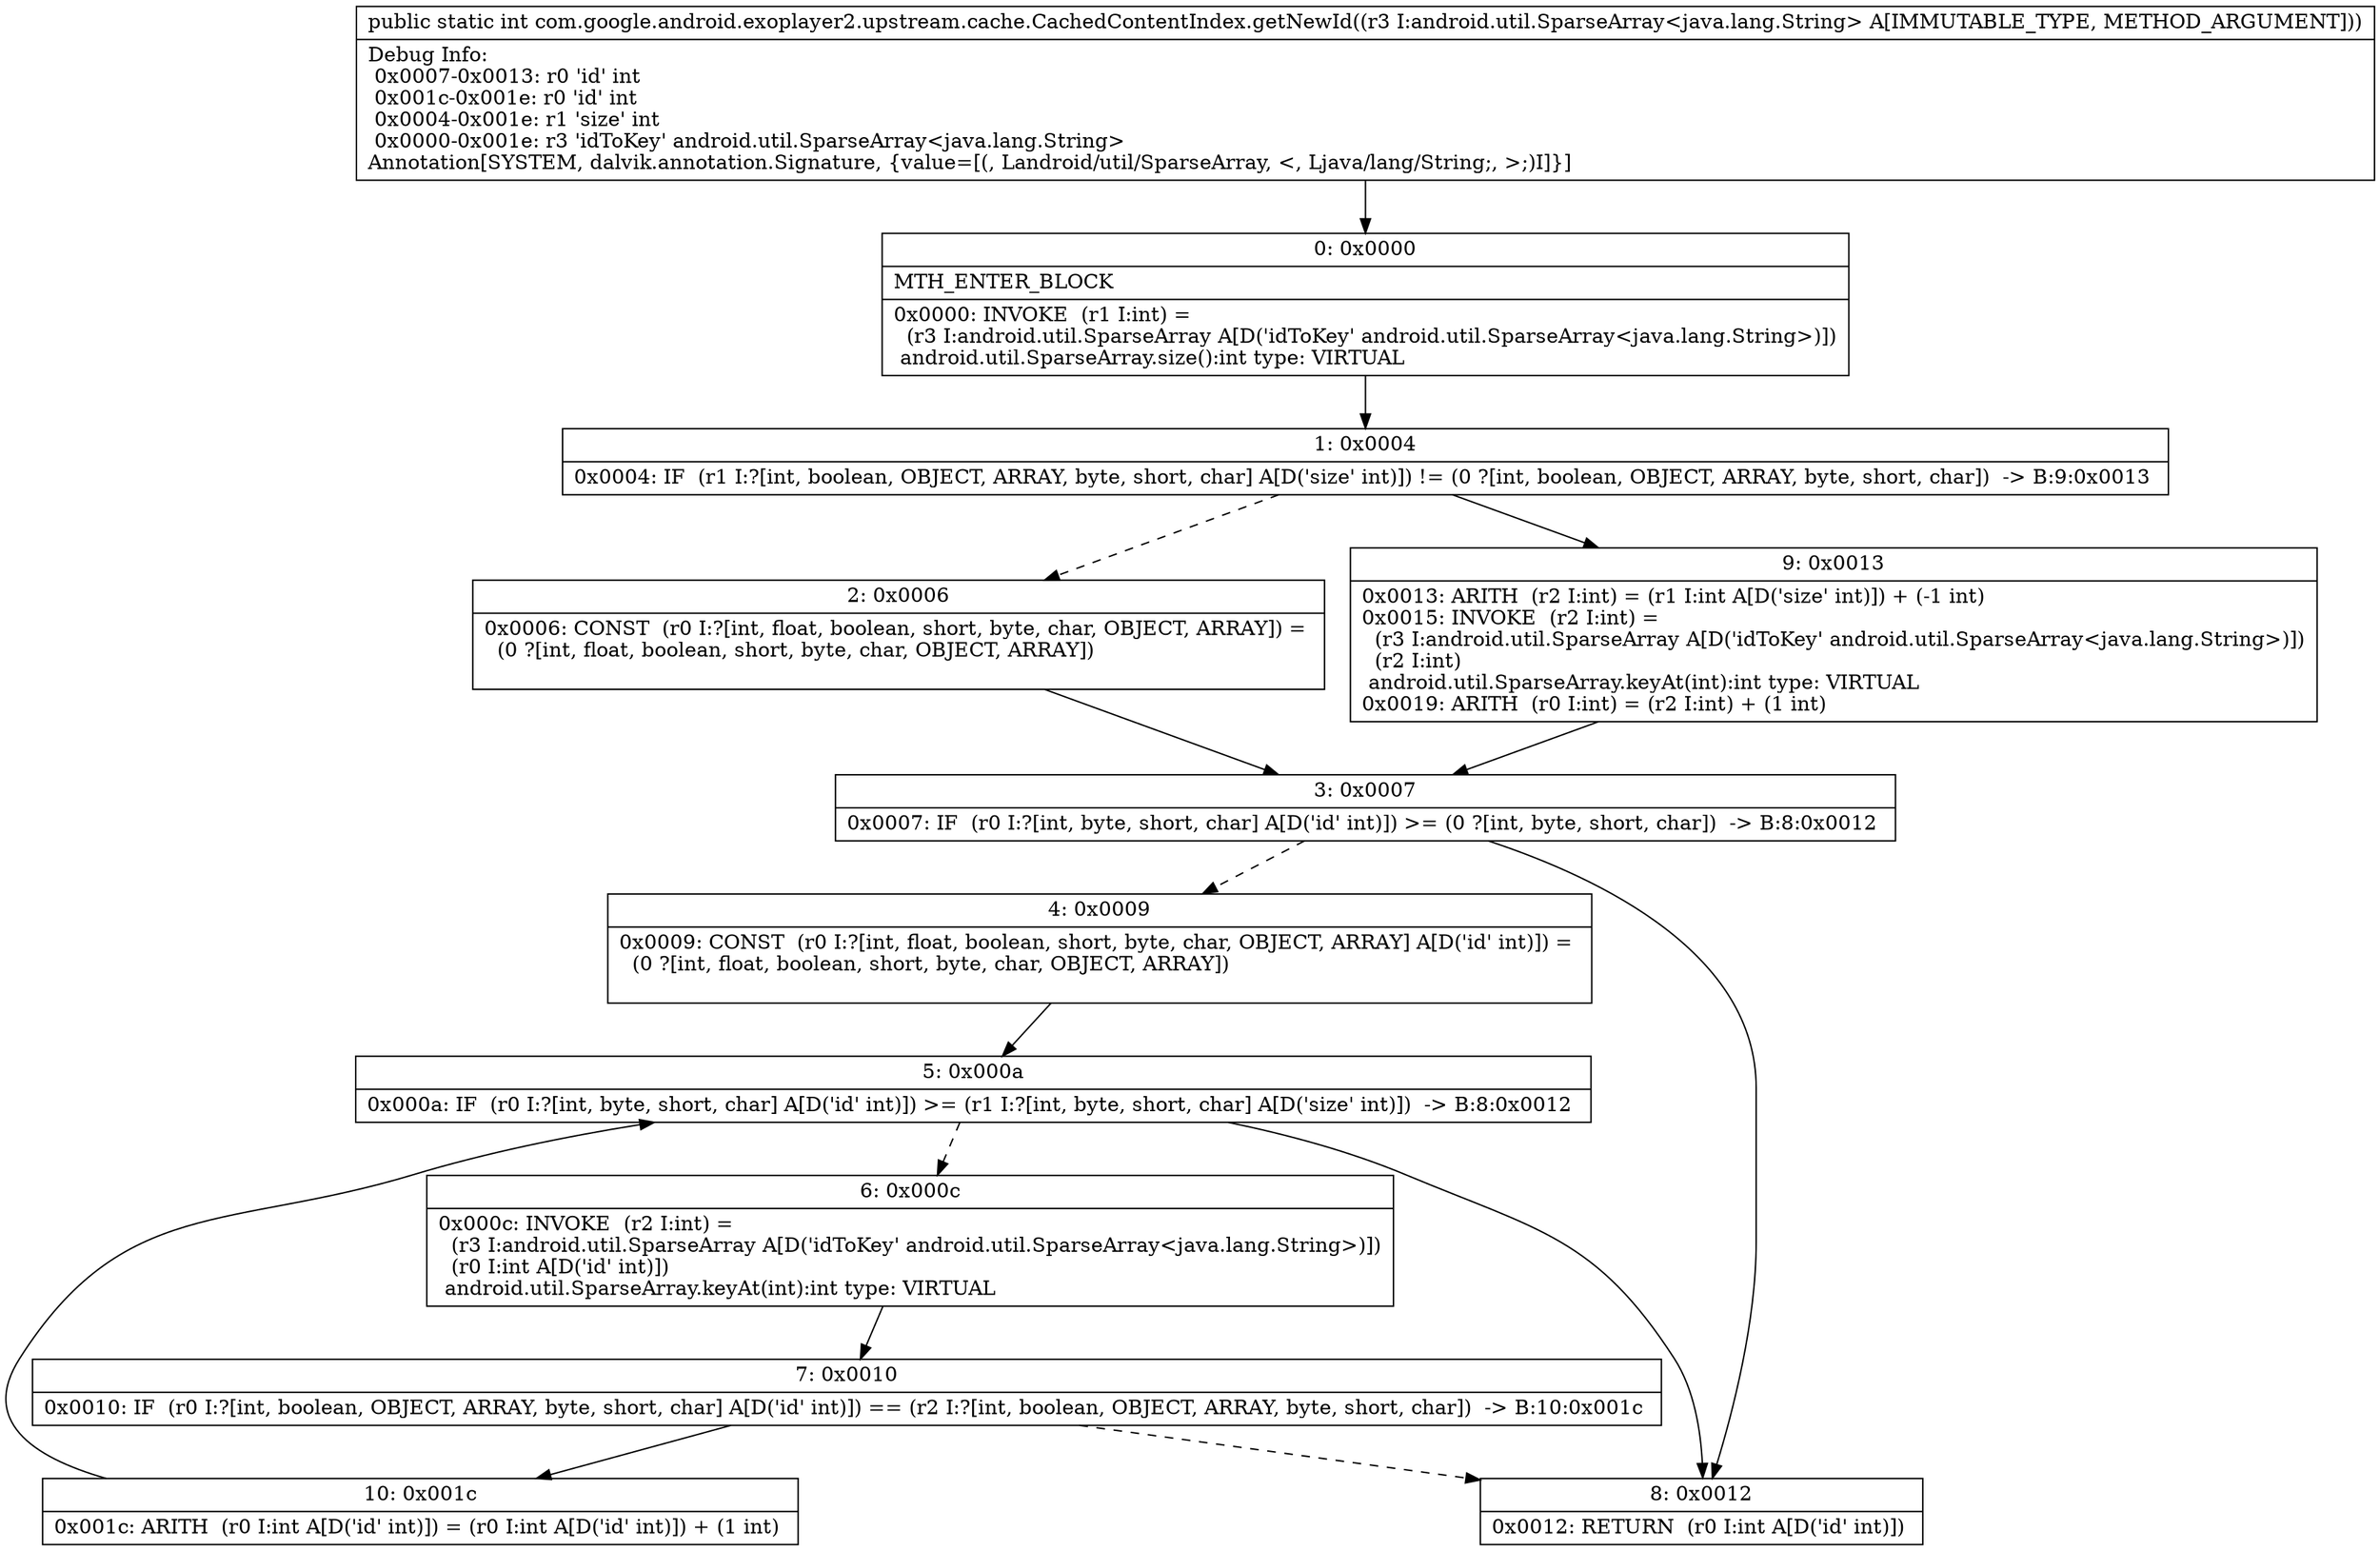 digraph "CFG forcom.google.android.exoplayer2.upstream.cache.CachedContentIndex.getNewId(Landroid\/util\/SparseArray;)I" {
Node_0 [shape=record,label="{0\:\ 0x0000|MTH_ENTER_BLOCK\l|0x0000: INVOKE  (r1 I:int) = \l  (r3 I:android.util.SparseArray A[D('idToKey' android.util.SparseArray\<java.lang.String\>)])\l android.util.SparseArray.size():int type: VIRTUAL \l}"];
Node_1 [shape=record,label="{1\:\ 0x0004|0x0004: IF  (r1 I:?[int, boolean, OBJECT, ARRAY, byte, short, char] A[D('size' int)]) != (0 ?[int, boolean, OBJECT, ARRAY, byte, short, char])  \-\> B:9:0x0013 \l}"];
Node_2 [shape=record,label="{2\:\ 0x0006|0x0006: CONST  (r0 I:?[int, float, boolean, short, byte, char, OBJECT, ARRAY]) = \l  (0 ?[int, float, boolean, short, byte, char, OBJECT, ARRAY])\l \l}"];
Node_3 [shape=record,label="{3\:\ 0x0007|0x0007: IF  (r0 I:?[int, byte, short, char] A[D('id' int)]) \>= (0 ?[int, byte, short, char])  \-\> B:8:0x0012 \l}"];
Node_4 [shape=record,label="{4\:\ 0x0009|0x0009: CONST  (r0 I:?[int, float, boolean, short, byte, char, OBJECT, ARRAY] A[D('id' int)]) = \l  (0 ?[int, float, boolean, short, byte, char, OBJECT, ARRAY])\l \l}"];
Node_5 [shape=record,label="{5\:\ 0x000a|0x000a: IF  (r0 I:?[int, byte, short, char] A[D('id' int)]) \>= (r1 I:?[int, byte, short, char] A[D('size' int)])  \-\> B:8:0x0012 \l}"];
Node_6 [shape=record,label="{6\:\ 0x000c|0x000c: INVOKE  (r2 I:int) = \l  (r3 I:android.util.SparseArray A[D('idToKey' android.util.SparseArray\<java.lang.String\>)])\l  (r0 I:int A[D('id' int)])\l android.util.SparseArray.keyAt(int):int type: VIRTUAL \l}"];
Node_7 [shape=record,label="{7\:\ 0x0010|0x0010: IF  (r0 I:?[int, boolean, OBJECT, ARRAY, byte, short, char] A[D('id' int)]) == (r2 I:?[int, boolean, OBJECT, ARRAY, byte, short, char])  \-\> B:10:0x001c \l}"];
Node_8 [shape=record,label="{8\:\ 0x0012|0x0012: RETURN  (r0 I:int A[D('id' int)]) \l}"];
Node_9 [shape=record,label="{9\:\ 0x0013|0x0013: ARITH  (r2 I:int) = (r1 I:int A[D('size' int)]) + (\-1 int) \l0x0015: INVOKE  (r2 I:int) = \l  (r3 I:android.util.SparseArray A[D('idToKey' android.util.SparseArray\<java.lang.String\>)])\l  (r2 I:int)\l android.util.SparseArray.keyAt(int):int type: VIRTUAL \l0x0019: ARITH  (r0 I:int) = (r2 I:int) + (1 int) \l}"];
Node_10 [shape=record,label="{10\:\ 0x001c|0x001c: ARITH  (r0 I:int A[D('id' int)]) = (r0 I:int A[D('id' int)]) + (1 int) \l}"];
MethodNode[shape=record,label="{public static int com.google.android.exoplayer2.upstream.cache.CachedContentIndex.getNewId((r3 I:android.util.SparseArray\<java.lang.String\> A[IMMUTABLE_TYPE, METHOD_ARGUMENT]))  | Debug Info:\l  0x0007\-0x0013: r0 'id' int\l  0x001c\-0x001e: r0 'id' int\l  0x0004\-0x001e: r1 'size' int\l  0x0000\-0x001e: r3 'idToKey' android.util.SparseArray\<java.lang.String\>\lAnnotation[SYSTEM, dalvik.annotation.Signature, \{value=[(, Landroid\/util\/SparseArray, \<, Ljava\/lang\/String;, \>;)I]\}]\l}"];
MethodNode -> Node_0;
Node_0 -> Node_1;
Node_1 -> Node_2[style=dashed];
Node_1 -> Node_9;
Node_2 -> Node_3;
Node_3 -> Node_4[style=dashed];
Node_3 -> Node_8;
Node_4 -> Node_5;
Node_5 -> Node_6[style=dashed];
Node_5 -> Node_8;
Node_6 -> Node_7;
Node_7 -> Node_8[style=dashed];
Node_7 -> Node_10;
Node_9 -> Node_3;
Node_10 -> Node_5;
}


